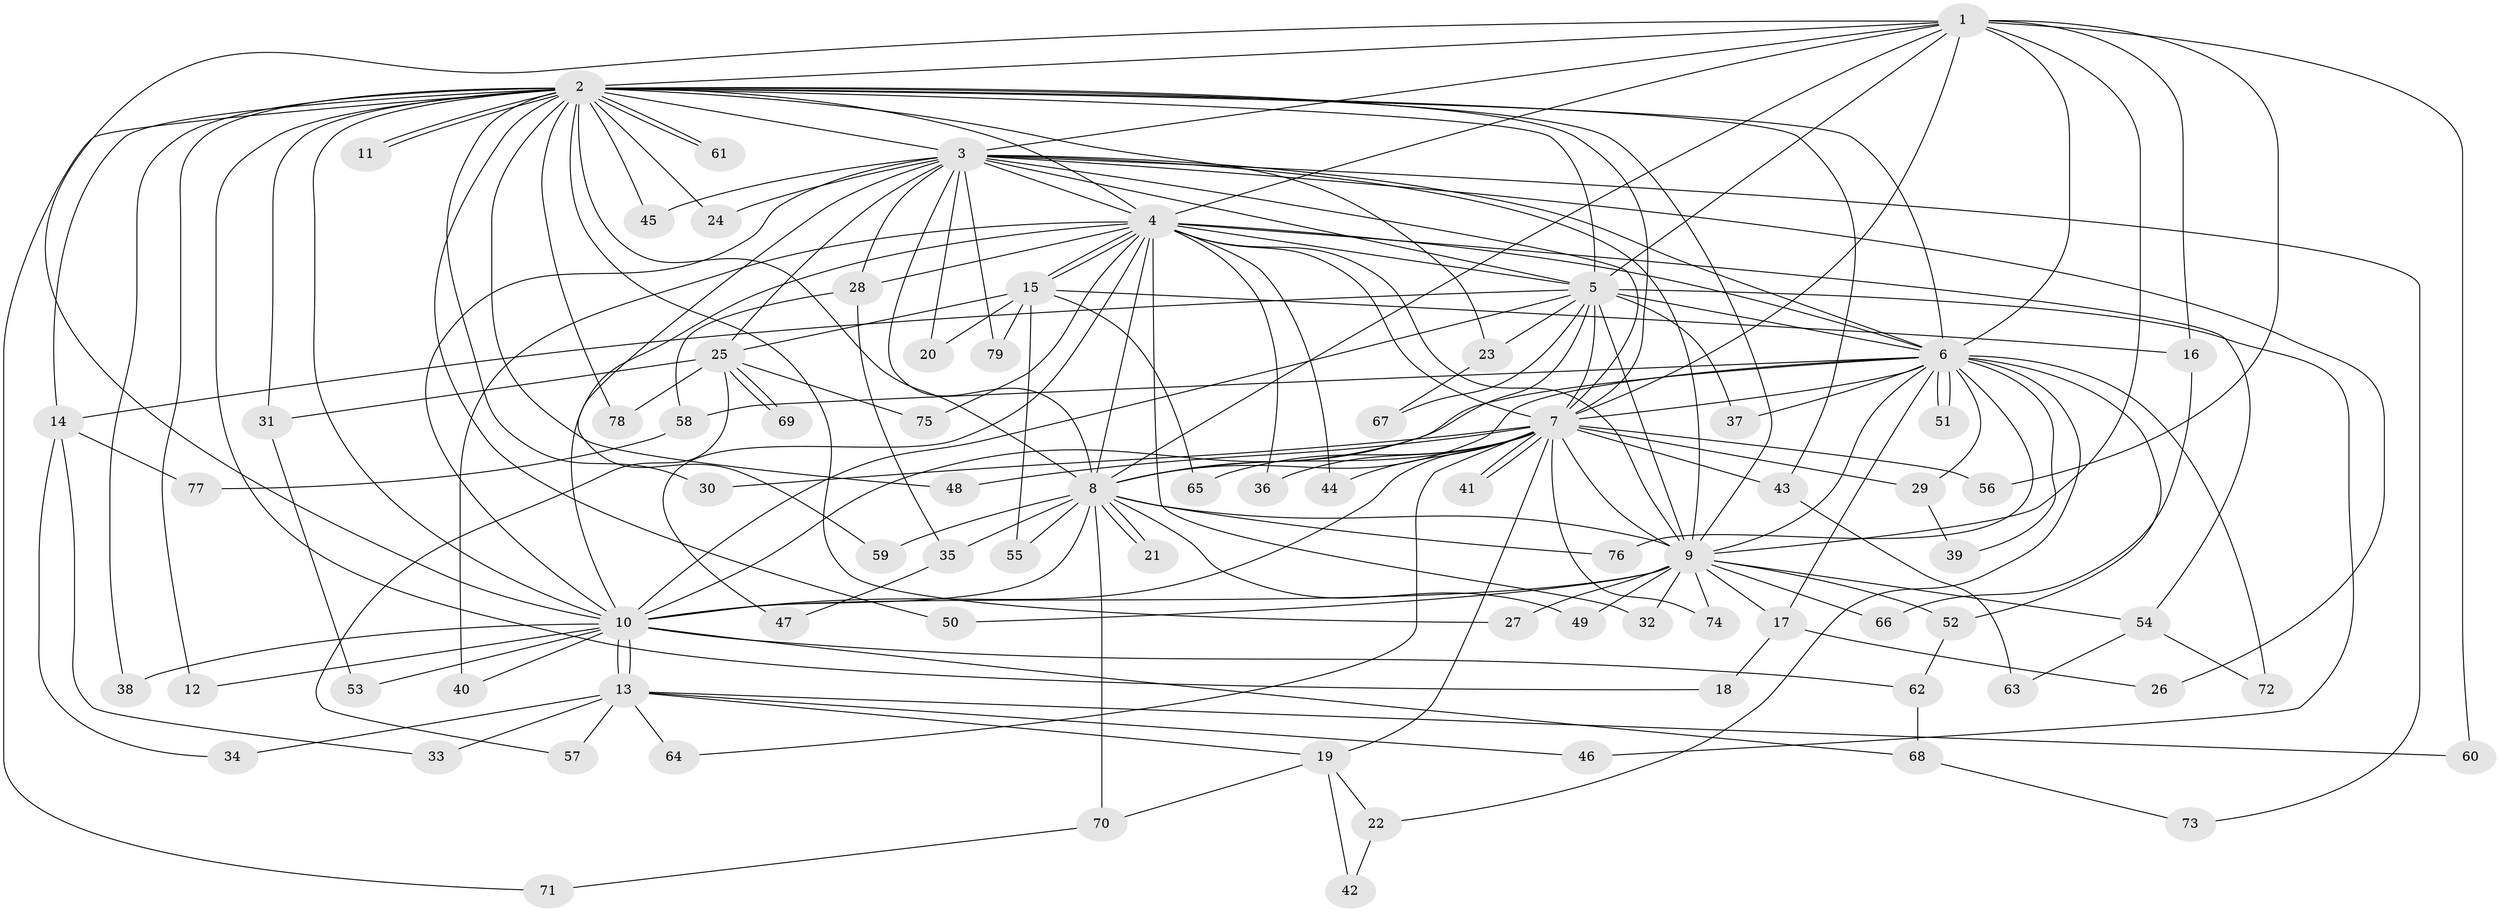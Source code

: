 // coarse degree distribution, {11: 0.01818181818181818, 27: 0.01818181818181818, 17: 0.03636363636363636, 15: 0.01818181818181818, 18: 0.01818181818181818, 19: 0.01818181818181818, 14: 0.01818181818181818, 16: 0.03636363636363636, 2: 0.5454545454545454, 9: 0.01818181818181818, 8: 0.03636363636363636, 3: 0.10909090909090909, 4: 0.05454545454545454, 5: 0.03636363636363636, 1: 0.01818181818181818}
// Generated by graph-tools (version 1.1) at 2025/41/03/06/25 10:41:40]
// undirected, 79 vertices, 183 edges
graph export_dot {
graph [start="1"]
  node [color=gray90,style=filled];
  1;
  2;
  3;
  4;
  5;
  6;
  7;
  8;
  9;
  10;
  11;
  12;
  13;
  14;
  15;
  16;
  17;
  18;
  19;
  20;
  21;
  22;
  23;
  24;
  25;
  26;
  27;
  28;
  29;
  30;
  31;
  32;
  33;
  34;
  35;
  36;
  37;
  38;
  39;
  40;
  41;
  42;
  43;
  44;
  45;
  46;
  47;
  48;
  49;
  50;
  51;
  52;
  53;
  54;
  55;
  56;
  57;
  58;
  59;
  60;
  61;
  62;
  63;
  64;
  65;
  66;
  67;
  68;
  69;
  70;
  71;
  72;
  73;
  74;
  75;
  76;
  77;
  78;
  79;
  1 -- 2;
  1 -- 3;
  1 -- 4;
  1 -- 5;
  1 -- 6;
  1 -- 7;
  1 -- 8;
  1 -- 9;
  1 -- 10;
  1 -- 16;
  1 -- 56;
  1 -- 60;
  2 -- 3;
  2 -- 4;
  2 -- 5;
  2 -- 6;
  2 -- 7;
  2 -- 8;
  2 -- 9;
  2 -- 10;
  2 -- 11;
  2 -- 11;
  2 -- 12;
  2 -- 14;
  2 -- 18;
  2 -- 23;
  2 -- 24;
  2 -- 27;
  2 -- 30;
  2 -- 31;
  2 -- 38;
  2 -- 43;
  2 -- 45;
  2 -- 48;
  2 -- 50;
  2 -- 61;
  2 -- 61;
  2 -- 71;
  2 -- 78;
  3 -- 4;
  3 -- 5;
  3 -- 6;
  3 -- 7;
  3 -- 8;
  3 -- 9;
  3 -- 10;
  3 -- 20;
  3 -- 24;
  3 -- 25;
  3 -- 26;
  3 -- 28;
  3 -- 45;
  3 -- 59;
  3 -- 73;
  3 -- 79;
  4 -- 5;
  4 -- 6;
  4 -- 7;
  4 -- 8;
  4 -- 9;
  4 -- 10;
  4 -- 15;
  4 -- 15;
  4 -- 28;
  4 -- 32;
  4 -- 36;
  4 -- 40;
  4 -- 44;
  4 -- 47;
  4 -- 54;
  4 -- 75;
  5 -- 6;
  5 -- 7;
  5 -- 8;
  5 -- 9;
  5 -- 10;
  5 -- 14;
  5 -- 23;
  5 -- 37;
  5 -- 46;
  5 -- 67;
  6 -- 7;
  6 -- 8;
  6 -- 9;
  6 -- 10;
  6 -- 17;
  6 -- 22;
  6 -- 29;
  6 -- 37;
  6 -- 39;
  6 -- 51;
  6 -- 51;
  6 -- 52;
  6 -- 58;
  6 -- 72;
  6 -- 76;
  7 -- 8;
  7 -- 9;
  7 -- 10;
  7 -- 19;
  7 -- 29;
  7 -- 30;
  7 -- 36;
  7 -- 41;
  7 -- 41;
  7 -- 43;
  7 -- 44;
  7 -- 48;
  7 -- 56;
  7 -- 64;
  7 -- 65;
  7 -- 74;
  8 -- 9;
  8 -- 10;
  8 -- 21;
  8 -- 21;
  8 -- 35;
  8 -- 49;
  8 -- 55;
  8 -- 59;
  8 -- 70;
  8 -- 76;
  9 -- 10;
  9 -- 17;
  9 -- 27;
  9 -- 32;
  9 -- 49;
  9 -- 50;
  9 -- 52;
  9 -- 54;
  9 -- 66;
  9 -- 74;
  10 -- 12;
  10 -- 13;
  10 -- 13;
  10 -- 38;
  10 -- 40;
  10 -- 53;
  10 -- 62;
  10 -- 68;
  13 -- 19;
  13 -- 33;
  13 -- 34;
  13 -- 46;
  13 -- 57;
  13 -- 60;
  13 -- 64;
  14 -- 33;
  14 -- 34;
  14 -- 77;
  15 -- 16;
  15 -- 20;
  15 -- 25;
  15 -- 55;
  15 -- 65;
  15 -- 79;
  16 -- 66;
  17 -- 18;
  17 -- 26;
  19 -- 22;
  19 -- 42;
  19 -- 70;
  22 -- 42;
  23 -- 67;
  25 -- 31;
  25 -- 57;
  25 -- 69;
  25 -- 69;
  25 -- 75;
  25 -- 78;
  28 -- 35;
  28 -- 58;
  29 -- 39;
  31 -- 53;
  35 -- 47;
  43 -- 63;
  52 -- 62;
  54 -- 63;
  54 -- 72;
  58 -- 77;
  62 -- 68;
  68 -- 73;
  70 -- 71;
}
